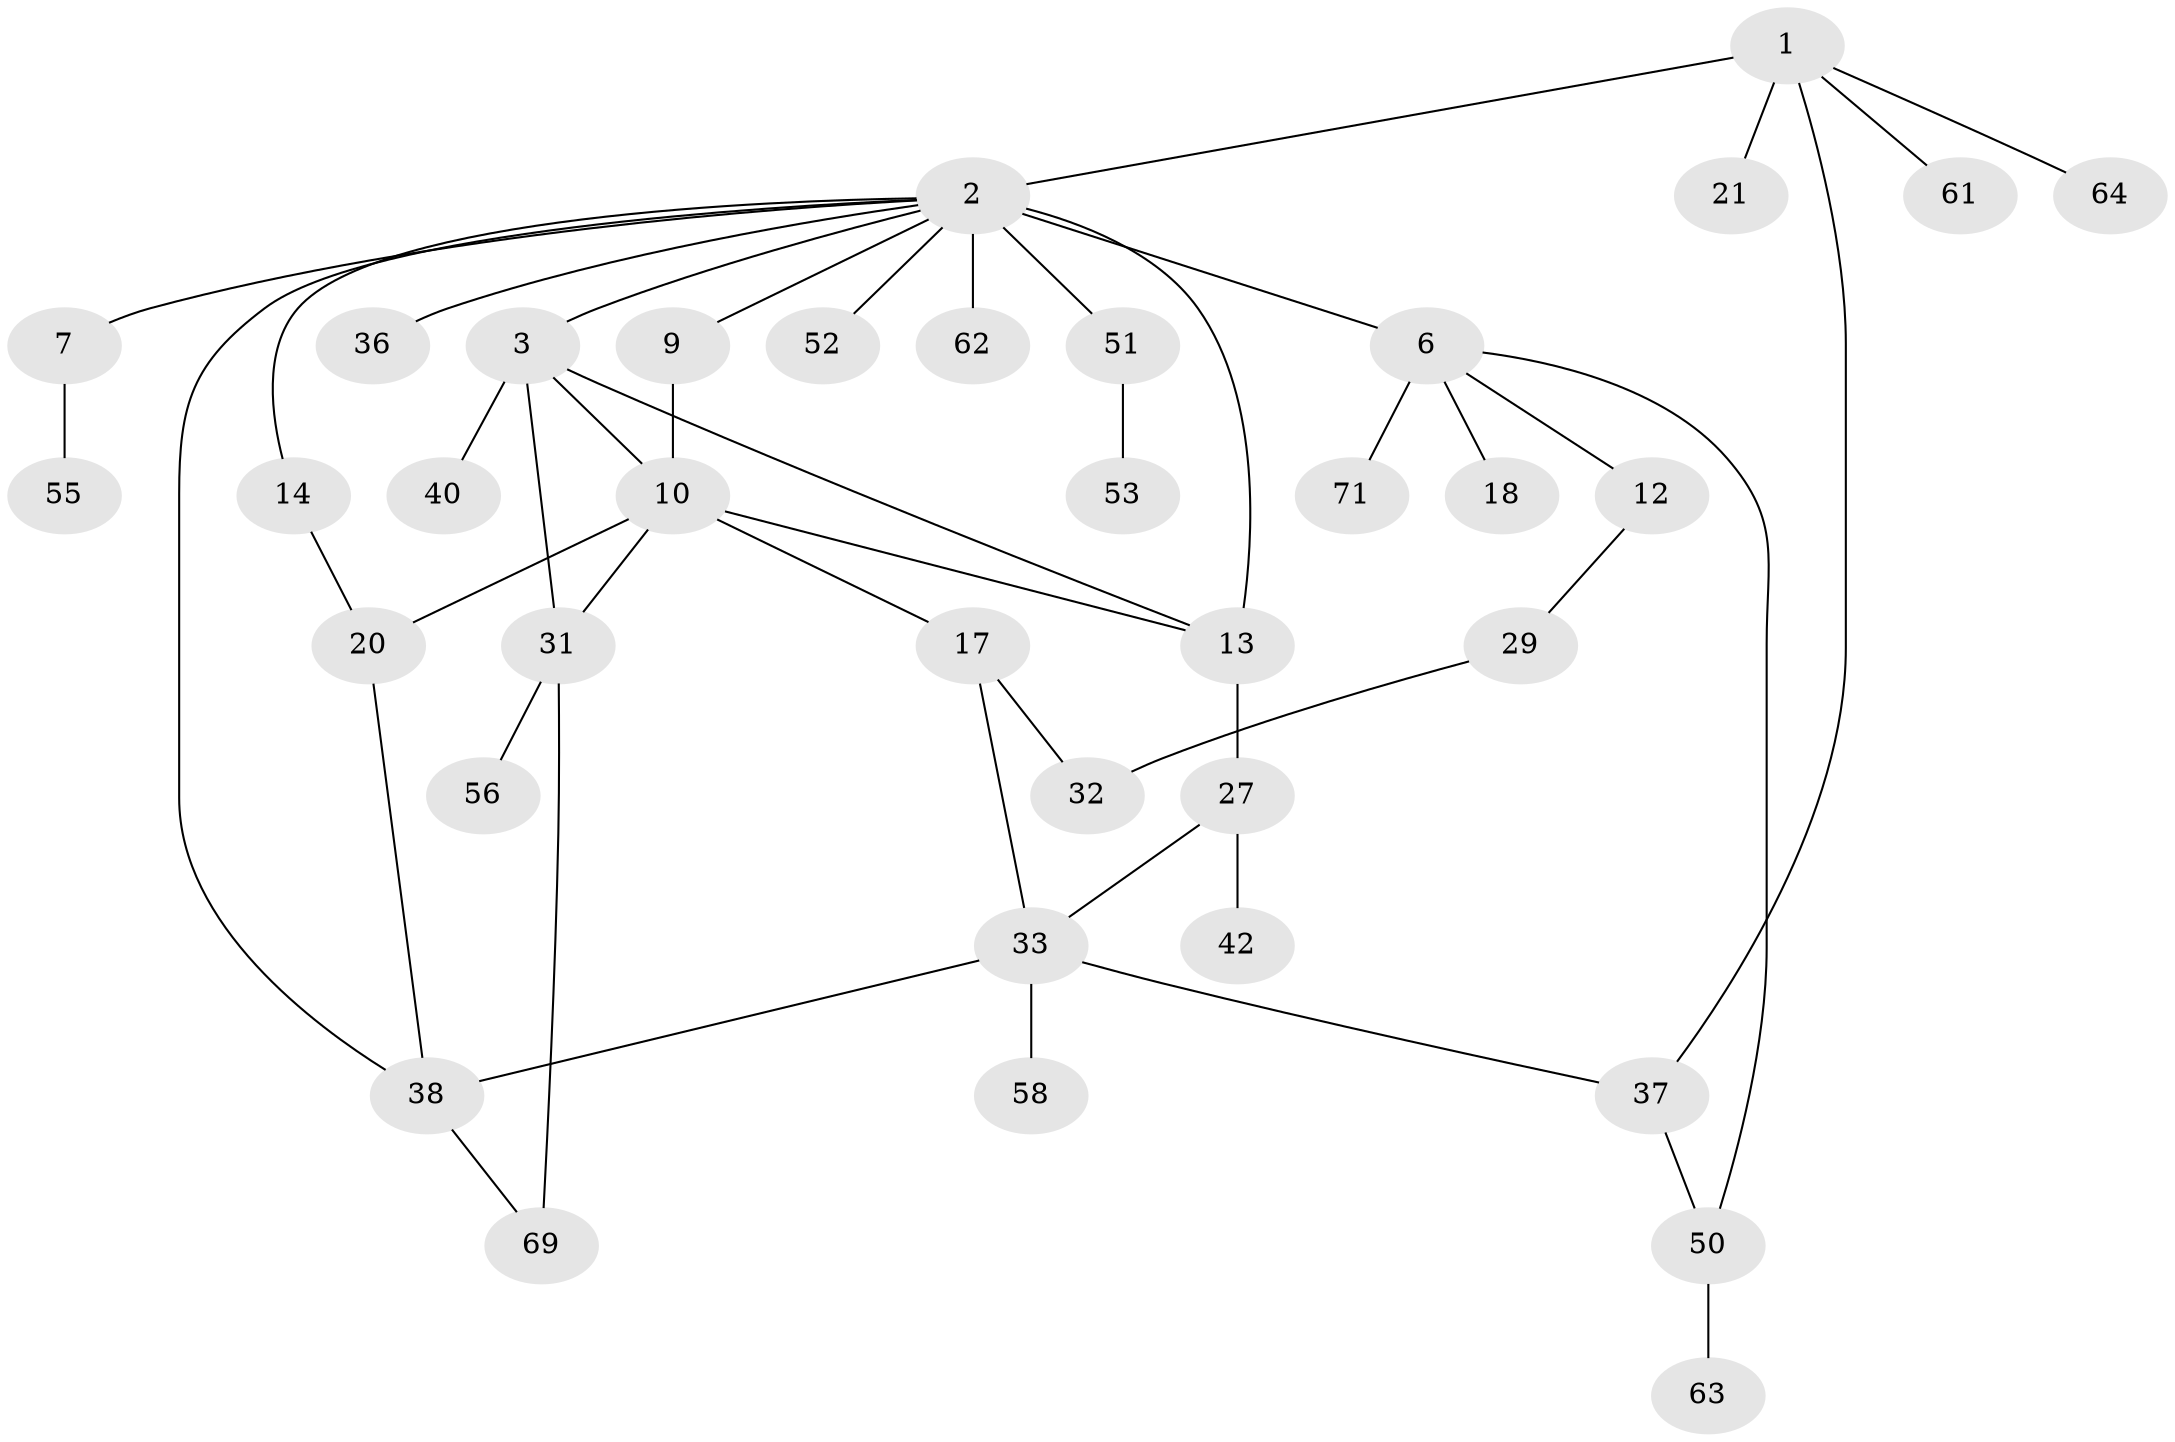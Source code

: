 // original degree distribution, {3: 0.22666666666666666, 8: 0.013333333333333334, 7: 0.013333333333333334, 6: 0.04, 4: 0.10666666666666667, 2: 0.2, 5: 0.04, 1: 0.36}
// Generated by graph-tools (version 1.1) at 2025/13/03/09/25 04:13:23]
// undirected, 37 vertices, 48 edges
graph export_dot {
graph [start="1"]
  node [color=gray90,style=filled];
  1 [super="+11"];
  2 [super="+5+22+8+23+4"];
  3 [super="+30"];
  6;
  7 [super="+25"];
  9;
  10 [super="+57"];
  12 [super="+67+70"];
  13 [super="+43+54+16"];
  14 [super="+59"];
  17;
  18;
  20;
  21;
  27 [super="+28+48"];
  29 [super="+65+49"];
  31 [super="+35"];
  32;
  33;
  36;
  37 [super="+46"];
  38 [super="+41+39"];
  40;
  42 [super="+47"];
  50;
  51;
  52;
  53;
  55;
  56;
  58;
  61;
  62;
  63;
  64;
  69;
  71;
  1 -- 2 [weight=2];
  1 -- 21;
  1 -- 64;
  1 -- 37;
  1 -- 61;
  2 -- 3 [weight=2];
  2 -- 6 [weight=2];
  2 -- 7;
  2 -- 62;
  2 -- 9;
  2 -- 14;
  2 -- 36;
  2 -- 13 [weight=3];
  2 -- 38;
  2 -- 51;
  2 -- 52;
  3 -- 13;
  3 -- 40;
  3 -- 31 [weight=2];
  3 -- 10 [weight=2];
  6 -- 12;
  6 -- 18;
  6 -- 71;
  6 -- 50;
  7 -- 55;
  9 -- 10;
  10 -- 17;
  10 -- 20;
  10 -- 31;
  10 -- 13;
  12 -- 29;
  13 -- 27;
  14 -- 20;
  17 -- 33;
  17 -- 32;
  20 -- 38;
  27 -- 33;
  27 -- 42;
  29 -- 32;
  31 -- 69;
  31 -- 56;
  33 -- 58;
  33 -- 37;
  33 -- 38;
  37 -- 50;
  38 -- 69;
  50 -- 63;
  51 -- 53;
}
